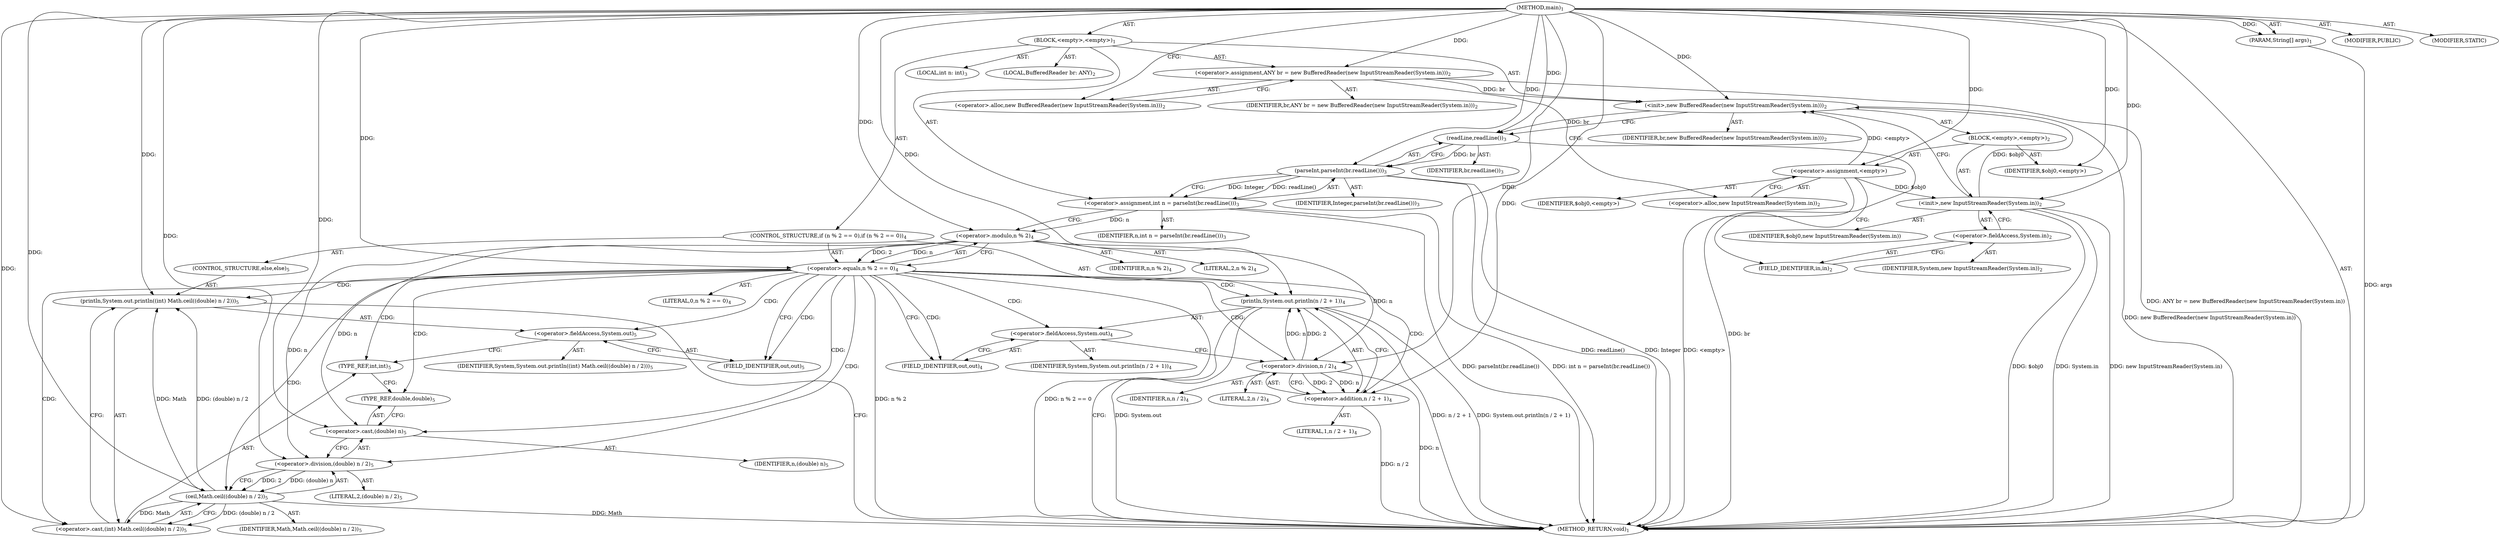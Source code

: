 digraph "main" {  
"19" [label = <(METHOD,main)<SUB>1</SUB>> ]
"20" [label = <(PARAM,String[] args)<SUB>1</SUB>> ]
"21" [label = <(BLOCK,&lt;empty&gt;,&lt;empty&gt;)<SUB>1</SUB>> ]
"4" [label = <(LOCAL,BufferedReader br: ANY)<SUB>2</SUB>> ]
"22" [label = <(&lt;operator&gt;.assignment,ANY br = new BufferedReader(new InputStreamReader(System.in)))<SUB>2</SUB>> ]
"23" [label = <(IDENTIFIER,br,ANY br = new BufferedReader(new InputStreamReader(System.in)))<SUB>2</SUB>> ]
"24" [label = <(&lt;operator&gt;.alloc,new BufferedReader(new InputStreamReader(System.in)))<SUB>2</SUB>> ]
"25" [label = <(&lt;init&gt;,new BufferedReader(new InputStreamReader(System.in)))<SUB>2</SUB>> ]
"3" [label = <(IDENTIFIER,br,new BufferedReader(new InputStreamReader(System.in)))<SUB>2</SUB>> ]
"26" [label = <(BLOCK,&lt;empty&gt;,&lt;empty&gt;)<SUB>2</SUB>> ]
"27" [label = <(&lt;operator&gt;.assignment,&lt;empty&gt;)> ]
"28" [label = <(IDENTIFIER,$obj0,&lt;empty&gt;)> ]
"29" [label = <(&lt;operator&gt;.alloc,new InputStreamReader(System.in))<SUB>2</SUB>> ]
"30" [label = <(&lt;init&gt;,new InputStreamReader(System.in))<SUB>2</SUB>> ]
"31" [label = <(IDENTIFIER,$obj0,new InputStreamReader(System.in))> ]
"32" [label = <(&lt;operator&gt;.fieldAccess,System.in)<SUB>2</SUB>> ]
"33" [label = <(IDENTIFIER,System,new InputStreamReader(System.in))<SUB>2</SUB>> ]
"34" [label = <(FIELD_IDENTIFIER,in,in)<SUB>2</SUB>> ]
"35" [label = <(IDENTIFIER,$obj0,&lt;empty&gt;)> ]
"36" [label = <(LOCAL,int n: int)<SUB>3</SUB>> ]
"37" [label = <(&lt;operator&gt;.assignment,int n = parseInt(br.readLine()))<SUB>3</SUB>> ]
"38" [label = <(IDENTIFIER,n,int n = parseInt(br.readLine()))<SUB>3</SUB>> ]
"39" [label = <(parseInt,parseInt(br.readLine()))<SUB>3</SUB>> ]
"40" [label = <(IDENTIFIER,Integer,parseInt(br.readLine()))<SUB>3</SUB>> ]
"41" [label = <(readLine,readLine())<SUB>3</SUB>> ]
"42" [label = <(IDENTIFIER,br,readLine())<SUB>3</SUB>> ]
"43" [label = <(CONTROL_STRUCTURE,if (n % 2 == 0),if (n % 2 == 0))<SUB>4</SUB>> ]
"44" [label = <(&lt;operator&gt;.equals,n % 2 == 0)<SUB>4</SUB>> ]
"45" [label = <(&lt;operator&gt;.modulo,n % 2)<SUB>4</SUB>> ]
"46" [label = <(IDENTIFIER,n,n % 2)<SUB>4</SUB>> ]
"47" [label = <(LITERAL,2,n % 2)<SUB>4</SUB>> ]
"48" [label = <(LITERAL,0,n % 2 == 0)<SUB>4</SUB>> ]
"49" [label = <(println,System.out.println(n / 2 + 1))<SUB>4</SUB>> ]
"50" [label = <(&lt;operator&gt;.fieldAccess,System.out)<SUB>4</SUB>> ]
"51" [label = <(IDENTIFIER,System,System.out.println(n / 2 + 1))<SUB>4</SUB>> ]
"52" [label = <(FIELD_IDENTIFIER,out,out)<SUB>4</SUB>> ]
"53" [label = <(&lt;operator&gt;.addition,n / 2 + 1)<SUB>4</SUB>> ]
"54" [label = <(&lt;operator&gt;.division,n / 2)<SUB>4</SUB>> ]
"55" [label = <(IDENTIFIER,n,n / 2)<SUB>4</SUB>> ]
"56" [label = <(LITERAL,2,n / 2)<SUB>4</SUB>> ]
"57" [label = <(LITERAL,1,n / 2 + 1)<SUB>4</SUB>> ]
"58" [label = <(CONTROL_STRUCTURE,else,else)<SUB>5</SUB>> ]
"59" [label = <(println,System.out.println((int) Math.ceil((double) n / 2)))<SUB>5</SUB>> ]
"60" [label = <(&lt;operator&gt;.fieldAccess,System.out)<SUB>5</SUB>> ]
"61" [label = <(IDENTIFIER,System,System.out.println((int) Math.ceil((double) n / 2)))<SUB>5</SUB>> ]
"62" [label = <(FIELD_IDENTIFIER,out,out)<SUB>5</SUB>> ]
"63" [label = <(&lt;operator&gt;.cast,(int) Math.ceil((double) n / 2))<SUB>5</SUB>> ]
"64" [label = <(TYPE_REF,int,int)<SUB>5</SUB>> ]
"65" [label = <(ceil,Math.ceil((double) n / 2))<SUB>5</SUB>> ]
"66" [label = <(IDENTIFIER,Math,Math.ceil((double) n / 2))<SUB>5</SUB>> ]
"67" [label = <(&lt;operator&gt;.division,(double) n / 2)<SUB>5</SUB>> ]
"68" [label = <(&lt;operator&gt;.cast,(double) n)<SUB>5</SUB>> ]
"69" [label = <(TYPE_REF,double,double)<SUB>5</SUB>> ]
"70" [label = <(IDENTIFIER,n,(double) n)<SUB>5</SUB>> ]
"71" [label = <(LITERAL,2,(double) n / 2)<SUB>5</SUB>> ]
"72" [label = <(MODIFIER,PUBLIC)> ]
"73" [label = <(MODIFIER,STATIC)> ]
"74" [label = <(METHOD_RETURN,void)<SUB>1</SUB>> ]
  "19" -> "20"  [ label = "AST: "] 
  "19" -> "21"  [ label = "AST: "] 
  "19" -> "72"  [ label = "AST: "] 
  "19" -> "73"  [ label = "AST: "] 
  "19" -> "74"  [ label = "AST: "] 
  "21" -> "4"  [ label = "AST: "] 
  "21" -> "22"  [ label = "AST: "] 
  "21" -> "25"  [ label = "AST: "] 
  "21" -> "36"  [ label = "AST: "] 
  "21" -> "37"  [ label = "AST: "] 
  "21" -> "43"  [ label = "AST: "] 
  "22" -> "23"  [ label = "AST: "] 
  "22" -> "24"  [ label = "AST: "] 
  "25" -> "3"  [ label = "AST: "] 
  "25" -> "26"  [ label = "AST: "] 
  "26" -> "27"  [ label = "AST: "] 
  "26" -> "30"  [ label = "AST: "] 
  "26" -> "35"  [ label = "AST: "] 
  "27" -> "28"  [ label = "AST: "] 
  "27" -> "29"  [ label = "AST: "] 
  "30" -> "31"  [ label = "AST: "] 
  "30" -> "32"  [ label = "AST: "] 
  "32" -> "33"  [ label = "AST: "] 
  "32" -> "34"  [ label = "AST: "] 
  "37" -> "38"  [ label = "AST: "] 
  "37" -> "39"  [ label = "AST: "] 
  "39" -> "40"  [ label = "AST: "] 
  "39" -> "41"  [ label = "AST: "] 
  "41" -> "42"  [ label = "AST: "] 
  "43" -> "44"  [ label = "AST: "] 
  "43" -> "49"  [ label = "AST: "] 
  "43" -> "58"  [ label = "AST: "] 
  "44" -> "45"  [ label = "AST: "] 
  "44" -> "48"  [ label = "AST: "] 
  "45" -> "46"  [ label = "AST: "] 
  "45" -> "47"  [ label = "AST: "] 
  "49" -> "50"  [ label = "AST: "] 
  "49" -> "53"  [ label = "AST: "] 
  "50" -> "51"  [ label = "AST: "] 
  "50" -> "52"  [ label = "AST: "] 
  "53" -> "54"  [ label = "AST: "] 
  "53" -> "57"  [ label = "AST: "] 
  "54" -> "55"  [ label = "AST: "] 
  "54" -> "56"  [ label = "AST: "] 
  "58" -> "59"  [ label = "AST: "] 
  "59" -> "60"  [ label = "AST: "] 
  "59" -> "63"  [ label = "AST: "] 
  "60" -> "61"  [ label = "AST: "] 
  "60" -> "62"  [ label = "AST: "] 
  "63" -> "64"  [ label = "AST: "] 
  "63" -> "65"  [ label = "AST: "] 
  "65" -> "66"  [ label = "AST: "] 
  "65" -> "67"  [ label = "AST: "] 
  "67" -> "68"  [ label = "AST: "] 
  "67" -> "71"  [ label = "AST: "] 
  "68" -> "69"  [ label = "AST: "] 
  "68" -> "70"  [ label = "AST: "] 
  "22" -> "29"  [ label = "CFG: "] 
  "25" -> "41"  [ label = "CFG: "] 
  "37" -> "45"  [ label = "CFG: "] 
  "24" -> "22"  [ label = "CFG: "] 
  "39" -> "37"  [ label = "CFG: "] 
  "44" -> "52"  [ label = "CFG: "] 
  "44" -> "62"  [ label = "CFG: "] 
  "49" -> "74"  [ label = "CFG: "] 
  "27" -> "34"  [ label = "CFG: "] 
  "30" -> "25"  [ label = "CFG: "] 
  "41" -> "39"  [ label = "CFG: "] 
  "45" -> "44"  [ label = "CFG: "] 
  "50" -> "54"  [ label = "CFG: "] 
  "53" -> "49"  [ label = "CFG: "] 
  "59" -> "74"  [ label = "CFG: "] 
  "29" -> "27"  [ label = "CFG: "] 
  "32" -> "30"  [ label = "CFG: "] 
  "52" -> "50"  [ label = "CFG: "] 
  "54" -> "53"  [ label = "CFG: "] 
  "60" -> "64"  [ label = "CFG: "] 
  "63" -> "59"  [ label = "CFG: "] 
  "34" -> "32"  [ label = "CFG: "] 
  "62" -> "60"  [ label = "CFG: "] 
  "64" -> "69"  [ label = "CFG: "] 
  "65" -> "63"  [ label = "CFG: "] 
  "67" -> "65"  [ label = "CFG: "] 
  "68" -> "67"  [ label = "CFG: "] 
  "69" -> "68"  [ label = "CFG: "] 
  "19" -> "24"  [ label = "CFG: "] 
  "20" -> "74"  [ label = "DDG: args"] 
  "22" -> "74"  [ label = "DDG: ANY br = new BufferedReader(new InputStreamReader(System.in))"] 
  "27" -> "74"  [ label = "DDG: &lt;empty&gt;"] 
  "30" -> "74"  [ label = "DDG: $obj0"] 
  "30" -> "74"  [ label = "DDG: System.in"] 
  "30" -> "74"  [ label = "DDG: new InputStreamReader(System.in)"] 
  "25" -> "74"  [ label = "DDG: new BufferedReader(new InputStreamReader(System.in))"] 
  "41" -> "74"  [ label = "DDG: br"] 
  "39" -> "74"  [ label = "DDG: readLine()"] 
  "37" -> "74"  [ label = "DDG: parseInt(br.readLine())"] 
  "37" -> "74"  [ label = "DDG: int n = parseInt(br.readLine())"] 
  "44" -> "74"  [ label = "DDG: n % 2"] 
  "44" -> "74"  [ label = "DDG: n % 2 == 0"] 
  "49" -> "74"  [ label = "DDG: System.out"] 
  "54" -> "74"  [ label = "DDG: n"] 
  "53" -> "74"  [ label = "DDG: n / 2"] 
  "49" -> "74"  [ label = "DDG: n / 2 + 1"] 
  "49" -> "74"  [ label = "DDG: System.out.println(n / 2 + 1)"] 
  "39" -> "74"  [ label = "DDG: Integer"] 
  "65" -> "74"  [ label = "DDG: Math"] 
  "19" -> "20"  [ label = "DDG: "] 
  "19" -> "22"  [ label = "DDG: "] 
  "39" -> "37"  [ label = "DDG: Integer"] 
  "39" -> "37"  [ label = "DDG: readLine()"] 
  "22" -> "25"  [ label = "DDG: br"] 
  "19" -> "25"  [ label = "DDG: "] 
  "27" -> "25"  [ label = "DDG: &lt;empty&gt;"] 
  "30" -> "25"  [ label = "DDG: $obj0"] 
  "19" -> "27"  [ label = "DDG: "] 
  "19" -> "35"  [ label = "DDG: "] 
  "19" -> "39"  [ label = "DDG: "] 
  "41" -> "39"  [ label = "DDG: br"] 
  "45" -> "44"  [ label = "DDG: n"] 
  "45" -> "44"  [ label = "DDG: 2"] 
  "19" -> "44"  [ label = "DDG: "] 
  "54" -> "49"  [ label = "DDG: n"] 
  "54" -> "49"  [ label = "DDG: 2"] 
  "19" -> "49"  [ label = "DDG: "] 
  "27" -> "30"  [ label = "DDG: $obj0"] 
  "19" -> "30"  [ label = "DDG: "] 
  "25" -> "41"  [ label = "DDG: br"] 
  "19" -> "41"  [ label = "DDG: "] 
  "37" -> "45"  [ label = "DDG: n"] 
  "19" -> "45"  [ label = "DDG: "] 
  "54" -> "53"  [ label = "DDG: n"] 
  "54" -> "53"  [ label = "DDG: 2"] 
  "19" -> "53"  [ label = "DDG: "] 
  "19" -> "59"  [ label = "DDG: "] 
  "65" -> "59"  [ label = "DDG: Math"] 
  "65" -> "59"  [ label = "DDG: (double) n / 2"] 
  "45" -> "54"  [ label = "DDG: n"] 
  "19" -> "54"  [ label = "DDG: "] 
  "19" -> "63"  [ label = "DDG: "] 
  "65" -> "63"  [ label = "DDG: Math"] 
  "65" -> "63"  [ label = "DDG: (double) n / 2"] 
  "19" -> "65"  [ label = "DDG: "] 
  "67" -> "65"  [ label = "DDG: (double) n"] 
  "67" -> "65"  [ label = "DDG: 2"] 
  "19" -> "67"  [ label = "DDG: "] 
  "45" -> "67"  [ label = "DDG: n"] 
  "19" -> "68"  [ label = "DDG: "] 
  "45" -> "68"  [ label = "DDG: n"] 
  "44" -> "68"  [ label = "CDG: "] 
  "44" -> "49"  [ label = "CDG: "] 
  "44" -> "60"  [ label = "CDG: "] 
  "44" -> "65"  [ label = "CDG: "] 
  "44" -> "50"  [ label = "CDG: "] 
  "44" -> "64"  [ label = "CDG: "] 
  "44" -> "59"  [ label = "CDG: "] 
  "44" -> "52"  [ label = "CDG: "] 
  "44" -> "53"  [ label = "CDG: "] 
  "44" -> "69"  [ label = "CDG: "] 
  "44" -> "67"  [ label = "CDG: "] 
  "44" -> "54"  [ label = "CDG: "] 
  "44" -> "62"  [ label = "CDG: "] 
  "44" -> "63"  [ label = "CDG: "] 
}
